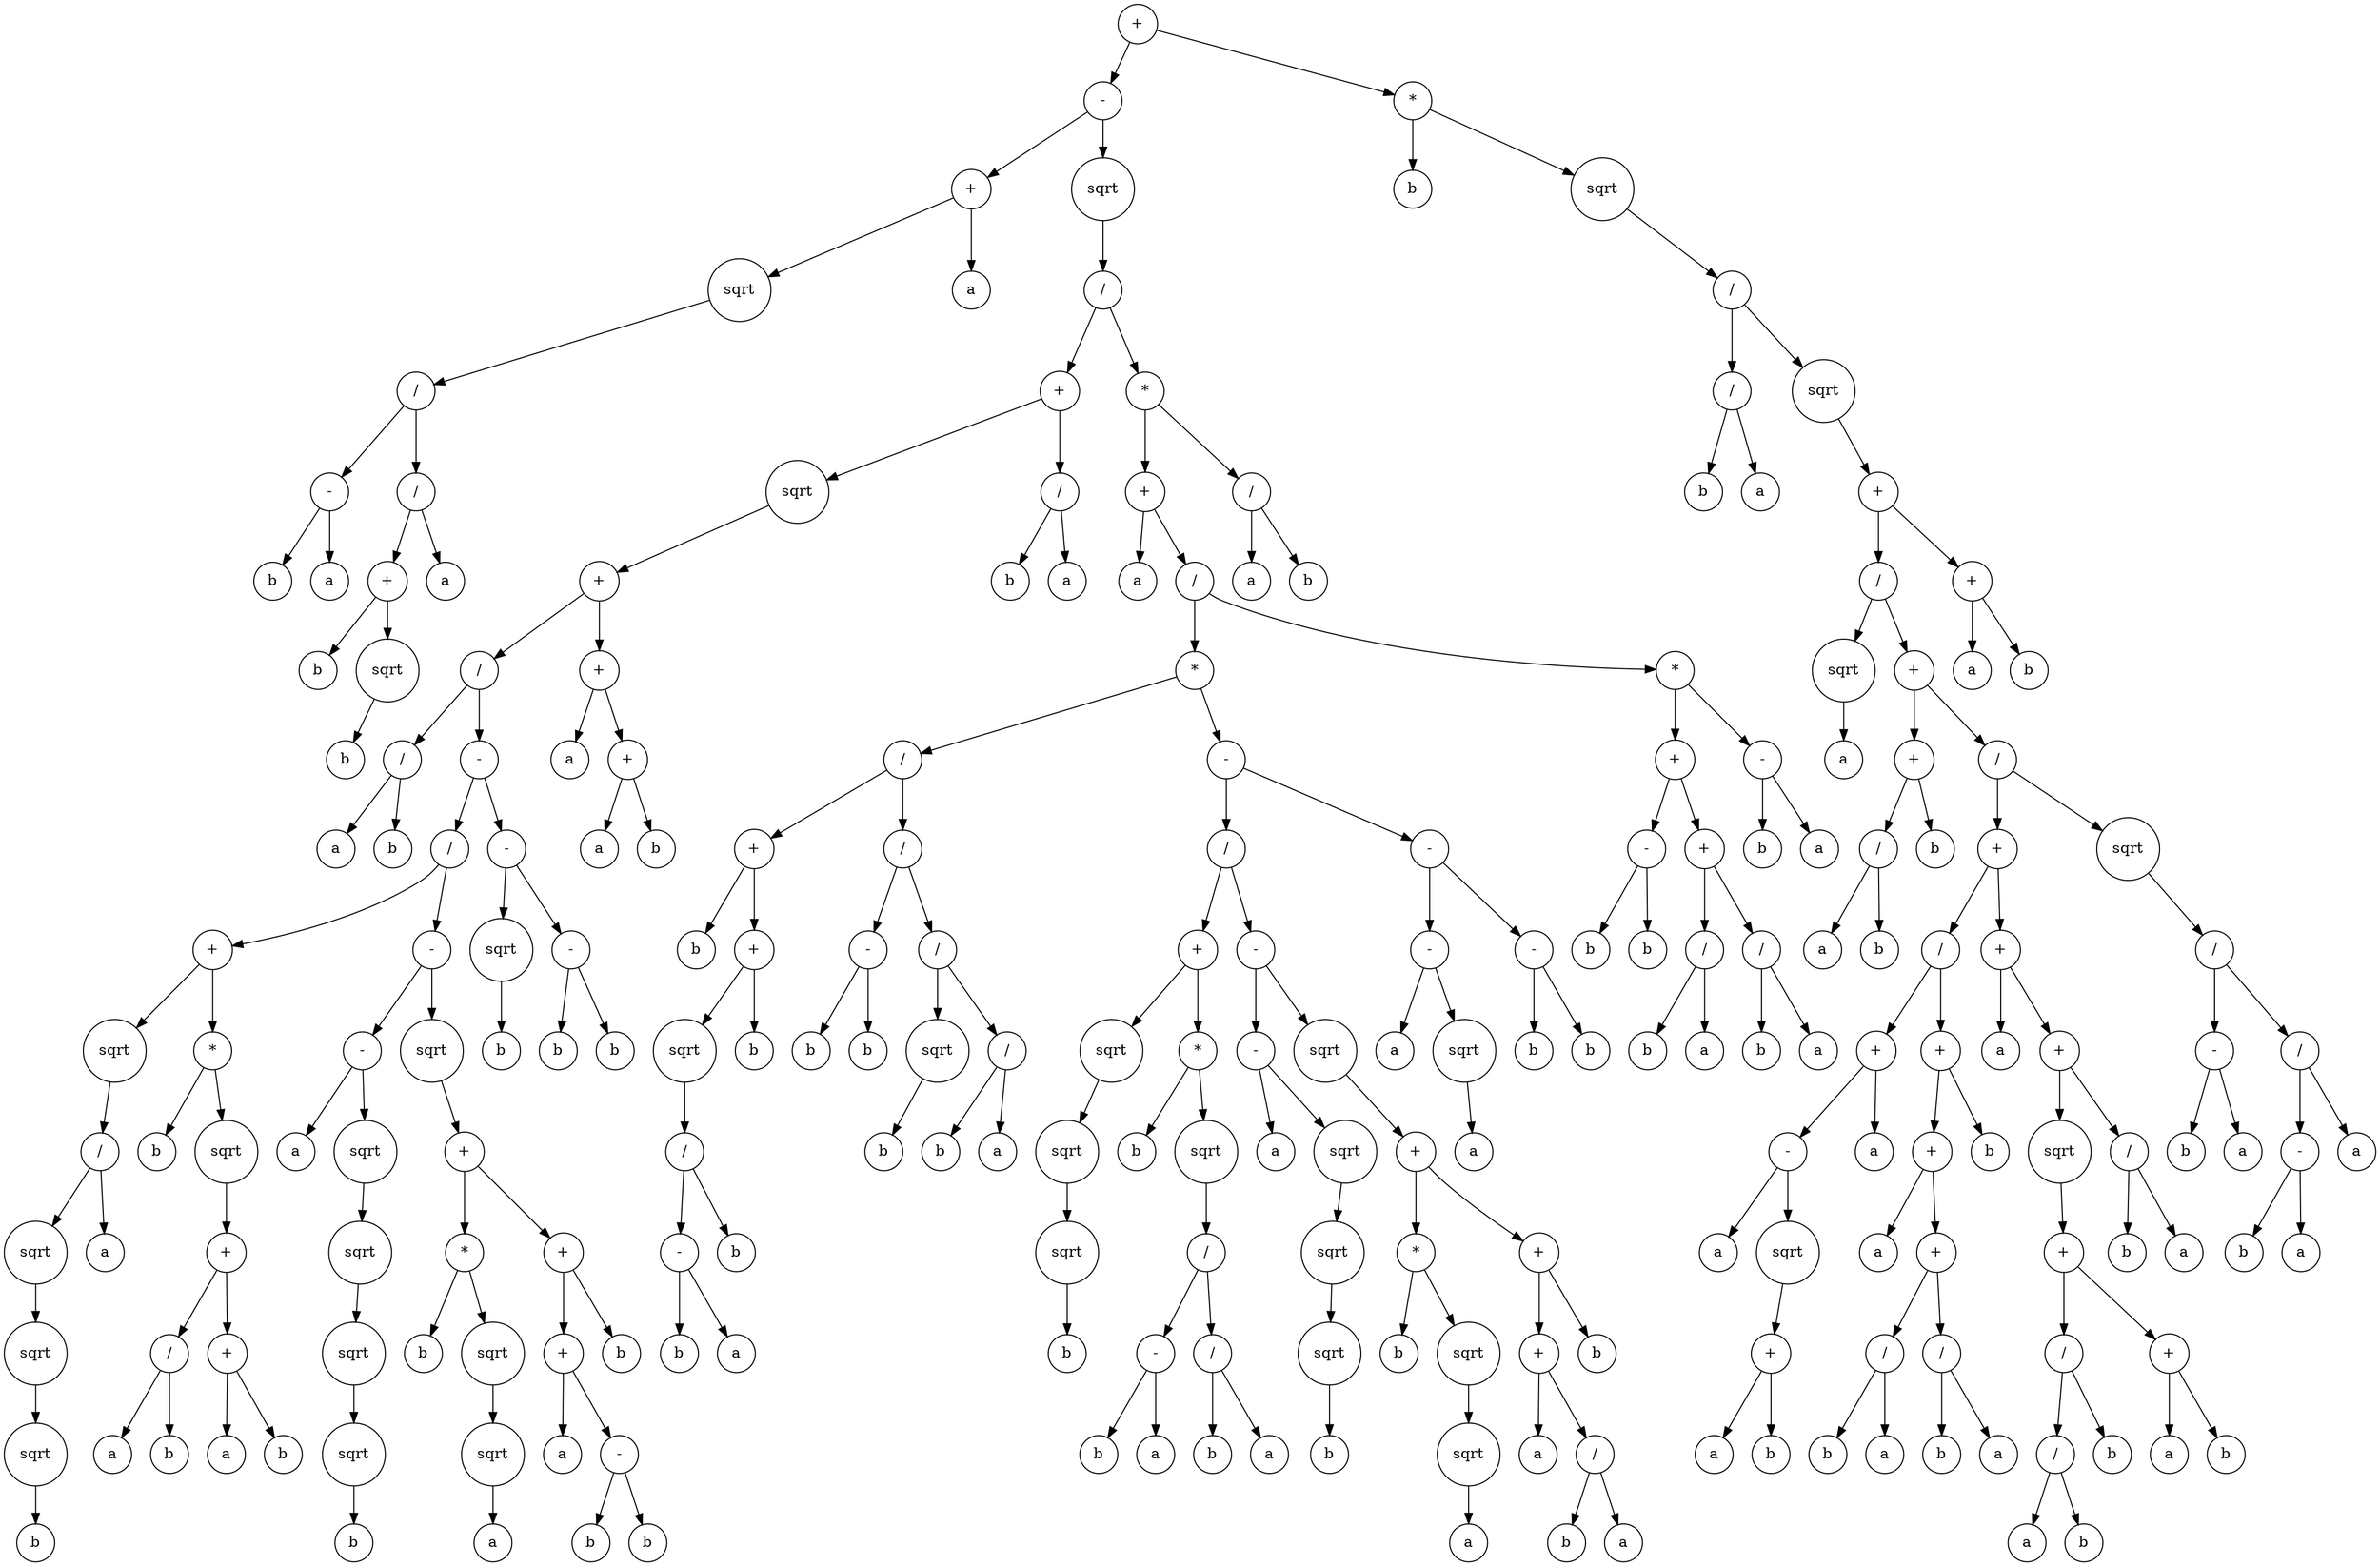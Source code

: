 digraph g {
graph [ordering=out];
node [shape=circle];
n[label = "+"];
n0[label = "-"];
n00[label = "+"];
n000[label = "sqrt"];
n0000[label = "/"];
n00000[label = "-"];
n000000[label = "b"];
n00000 -> n000000;
n000001[label = "a"];
n00000 -> n000001;
n0000 -> n00000;
n00001[label = "/"];
n000010[label = "+"];
n0000100[label = "b"];
n000010 -> n0000100;
n0000101[label = "sqrt"];
n00001010[label = "b"];
n0000101 -> n00001010;
n000010 -> n0000101;
n00001 -> n000010;
n000011[label = "a"];
n00001 -> n000011;
n0000 -> n00001;
n000 -> n0000;
n00 -> n000;
n001[label = "a"];
n00 -> n001;
n0 -> n00;
n01[label = "sqrt"];
n010[label = "/"];
n0100[label = "+"];
n01000[label = "sqrt"];
n010000[label = "+"];
n0100000[label = "/"];
n01000000[label = "/"];
n010000000[label = "a"];
n01000000 -> n010000000;
n010000001[label = "b"];
n01000000 -> n010000001;
n0100000 -> n01000000;
n01000001[label = "-"];
n010000010[label = "/"];
n0100000100[label = "+"];
n01000001000[label = "sqrt"];
n010000010000[label = "/"];
n0100000100000[label = "sqrt"];
n01000001000000[label = "sqrt"];
n010000010000000[label = "sqrt"];
n0100000100000000[label = "b"];
n010000010000000 -> n0100000100000000;
n01000001000000 -> n010000010000000;
n0100000100000 -> n01000001000000;
n010000010000 -> n0100000100000;
n0100000100001[label = "a"];
n010000010000 -> n0100000100001;
n01000001000 -> n010000010000;
n0100000100 -> n01000001000;
n01000001001[label = "*"];
n010000010010[label = "b"];
n01000001001 -> n010000010010;
n010000010011[label = "sqrt"];
n0100000100110[label = "+"];
n01000001001100[label = "/"];
n010000010011000[label = "a"];
n01000001001100 -> n010000010011000;
n010000010011001[label = "b"];
n01000001001100 -> n010000010011001;
n0100000100110 -> n01000001001100;
n01000001001101[label = "+"];
n010000010011010[label = "a"];
n01000001001101 -> n010000010011010;
n010000010011011[label = "b"];
n01000001001101 -> n010000010011011;
n0100000100110 -> n01000001001101;
n010000010011 -> n0100000100110;
n01000001001 -> n010000010011;
n0100000100 -> n01000001001;
n010000010 -> n0100000100;
n0100000101[label = "-"];
n01000001010[label = "-"];
n010000010100[label = "a"];
n01000001010 -> n010000010100;
n010000010101[label = "sqrt"];
n0100000101010[label = "sqrt"];
n01000001010100[label = "sqrt"];
n010000010101000[label = "sqrt"];
n0100000101010000[label = "b"];
n010000010101000 -> n0100000101010000;
n01000001010100 -> n010000010101000;
n0100000101010 -> n01000001010100;
n010000010101 -> n0100000101010;
n01000001010 -> n010000010101;
n0100000101 -> n01000001010;
n01000001011[label = "sqrt"];
n010000010110[label = "+"];
n0100000101100[label = "*"];
n01000001011000[label = "b"];
n0100000101100 -> n01000001011000;
n01000001011001[label = "sqrt"];
n010000010110010[label = "sqrt"];
n0100000101100100[label = "a"];
n010000010110010 -> n0100000101100100;
n01000001011001 -> n010000010110010;
n0100000101100 -> n01000001011001;
n010000010110 -> n0100000101100;
n0100000101101[label = "+"];
n01000001011010[label = "+"];
n010000010110100[label = "a"];
n01000001011010 -> n010000010110100;
n010000010110101[label = "-"];
n0100000101101010[label = "b"];
n010000010110101 -> n0100000101101010;
n0100000101101011[label = "b"];
n010000010110101 -> n0100000101101011;
n01000001011010 -> n010000010110101;
n0100000101101 -> n01000001011010;
n01000001011011[label = "b"];
n0100000101101 -> n01000001011011;
n010000010110 -> n0100000101101;
n01000001011 -> n010000010110;
n0100000101 -> n01000001011;
n010000010 -> n0100000101;
n01000001 -> n010000010;
n010000011[label = "-"];
n0100000110[label = "sqrt"];
n01000001100[label = "b"];
n0100000110 -> n01000001100;
n010000011 -> n0100000110;
n0100000111[label = "-"];
n01000001110[label = "b"];
n0100000111 -> n01000001110;
n01000001111[label = "b"];
n0100000111 -> n01000001111;
n010000011 -> n0100000111;
n01000001 -> n010000011;
n0100000 -> n01000001;
n010000 -> n0100000;
n0100001[label = "+"];
n01000010[label = "a"];
n0100001 -> n01000010;
n01000011[label = "+"];
n010000110[label = "a"];
n01000011 -> n010000110;
n010000111[label = "b"];
n01000011 -> n010000111;
n0100001 -> n01000011;
n010000 -> n0100001;
n01000 -> n010000;
n0100 -> n01000;
n01001[label = "/"];
n010010[label = "b"];
n01001 -> n010010;
n010011[label = "a"];
n01001 -> n010011;
n0100 -> n01001;
n010 -> n0100;
n0101[label = "*"];
n01010[label = "+"];
n010100[label = "a"];
n01010 -> n010100;
n010101[label = "/"];
n0101010[label = "*"];
n01010100[label = "/"];
n010101000[label = "+"];
n0101010000[label = "b"];
n010101000 -> n0101010000;
n0101010001[label = "+"];
n01010100010[label = "sqrt"];
n010101000100[label = "/"];
n0101010001000[label = "-"];
n01010100010000[label = "b"];
n0101010001000 -> n01010100010000;
n01010100010001[label = "a"];
n0101010001000 -> n01010100010001;
n010101000100 -> n0101010001000;
n0101010001001[label = "b"];
n010101000100 -> n0101010001001;
n01010100010 -> n010101000100;
n0101010001 -> n01010100010;
n01010100011[label = "b"];
n0101010001 -> n01010100011;
n010101000 -> n0101010001;
n01010100 -> n010101000;
n010101001[label = "/"];
n0101010010[label = "-"];
n01010100100[label = "b"];
n0101010010 -> n01010100100;
n01010100101[label = "b"];
n0101010010 -> n01010100101;
n010101001 -> n0101010010;
n0101010011[label = "/"];
n01010100110[label = "sqrt"];
n010101001100[label = "b"];
n01010100110 -> n010101001100;
n0101010011 -> n01010100110;
n01010100111[label = "/"];
n010101001110[label = "b"];
n01010100111 -> n010101001110;
n010101001111[label = "a"];
n01010100111 -> n010101001111;
n0101010011 -> n01010100111;
n010101001 -> n0101010011;
n01010100 -> n010101001;
n0101010 -> n01010100;
n01010101[label = "-"];
n010101010[label = "/"];
n0101010100[label = "+"];
n01010101000[label = "sqrt"];
n010101010000[label = "sqrt"];
n0101010100000[label = "sqrt"];
n01010101000000[label = "b"];
n0101010100000 -> n01010101000000;
n010101010000 -> n0101010100000;
n01010101000 -> n010101010000;
n0101010100 -> n01010101000;
n01010101001[label = "*"];
n010101010010[label = "b"];
n01010101001 -> n010101010010;
n010101010011[label = "sqrt"];
n0101010100110[label = "/"];
n01010101001100[label = "-"];
n010101010011000[label = "b"];
n01010101001100 -> n010101010011000;
n010101010011001[label = "a"];
n01010101001100 -> n010101010011001;
n0101010100110 -> n01010101001100;
n01010101001101[label = "/"];
n010101010011010[label = "b"];
n01010101001101 -> n010101010011010;
n010101010011011[label = "a"];
n01010101001101 -> n010101010011011;
n0101010100110 -> n01010101001101;
n010101010011 -> n0101010100110;
n01010101001 -> n010101010011;
n0101010100 -> n01010101001;
n010101010 -> n0101010100;
n0101010101[label = "-"];
n01010101010[label = "-"];
n010101010100[label = "a"];
n01010101010 -> n010101010100;
n010101010101[label = "sqrt"];
n0101010101010[label = "sqrt"];
n01010101010100[label = "sqrt"];
n010101010101000[label = "b"];
n01010101010100 -> n010101010101000;
n0101010101010 -> n01010101010100;
n010101010101 -> n0101010101010;
n01010101010 -> n010101010101;
n0101010101 -> n01010101010;
n01010101011[label = "sqrt"];
n010101010110[label = "+"];
n0101010101100[label = "*"];
n01010101011000[label = "b"];
n0101010101100 -> n01010101011000;
n01010101011001[label = "sqrt"];
n010101010110010[label = "sqrt"];
n0101010101100100[label = "a"];
n010101010110010 -> n0101010101100100;
n01010101011001 -> n010101010110010;
n0101010101100 -> n01010101011001;
n010101010110 -> n0101010101100;
n0101010101101[label = "+"];
n01010101011010[label = "+"];
n010101010110100[label = "a"];
n01010101011010 -> n010101010110100;
n010101010110101[label = "/"];
n0101010101101010[label = "b"];
n010101010110101 -> n0101010101101010;
n0101010101101011[label = "a"];
n010101010110101 -> n0101010101101011;
n01010101011010 -> n010101010110101;
n0101010101101 -> n01010101011010;
n01010101011011[label = "b"];
n0101010101101 -> n01010101011011;
n010101010110 -> n0101010101101;
n01010101011 -> n010101010110;
n0101010101 -> n01010101011;
n010101010 -> n0101010101;
n01010101 -> n010101010;
n010101011[label = "-"];
n0101010110[label = "-"];
n01010101100[label = "a"];
n0101010110 -> n01010101100;
n01010101101[label = "sqrt"];
n010101011010[label = "a"];
n01010101101 -> n010101011010;
n0101010110 -> n01010101101;
n010101011 -> n0101010110;
n0101010111[label = "-"];
n01010101110[label = "b"];
n0101010111 -> n01010101110;
n01010101111[label = "b"];
n0101010111 -> n01010101111;
n010101011 -> n0101010111;
n01010101 -> n010101011;
n0101010 -> n01010101;
n010101 -> n0101010;
n0101011[label = "*"];
n01010110[label = "+"];
n010101100[label = "-"];
n0101011000[label = "b"];
n010101100 -> n0101011000;
n0101011001[label = "b"];
n010101100 -> n0101011001;
n01010110 -> n010101100;
n010101101[label = "+"];
n0101011010[label = "/"];
n01010110100[label = "b"];
n0101011010 -> n01010110100;
n01010110101[label = "a"];
n0101011010 -> n01010110101;
n010101101 -> n0101011010;
n0101011011[label = "/"];
n01010110110[label = "b"];
n0101011011 -> n01010110110;
n01010110111[label = "a"];
n0101011011 -> n01010110111;
n010101101 -> n0101011011;
n01010110 -> n010101101;
n0101011 -> n01010110;
n01010111[label = "-"];
n010101110[label = "b"];
n01010111 -> n010101110;
n010101111[label = "a"];
n01010111 -> n010101111;
n0101011 -> n01010111;
n010101 -> n0101011;
n01010 -> n010101;
n0101 -> n01010;
n01011[label = "/"];
n010110[label = "a"];
n01011 -> n010110;
n010111[label = "b"];
n01011 -> n010111;
n0101 -> n01011;
n010 -> n0101;
n01 -> n010;
n0 -> n01;
n -> n0;
n1[label = "*"];
n10[label = "b"];
n1 -> n10;
n11[label = "sqrt"];
n110[label = "/"];
n1100[label = "/"];
n11000[label = "b"];
n1100 -> n11000;
n11001[label = "a"];
n1100 -> n11001;
n110 -> n1100;
n1101[label = "sqrt"];
n11010[label = "+"];
n110100[label = "/"];
n1101000[label = "sqrt"];
n11010000[label = "a"];
n1101000 -> n11010000;
n110100 -> n1101000;
n1101001[label = "+"];
n11010010[label = "+"];
n110100100[label = "/"];
n1101001000[label = "a"];
n110100100 -> n1101001000;
n1101001001[label = "b"];
n110100100 -> n1101001001;
n11010010 -> n110100100;
n110100101[label = "b"];
n11010010 -> n110100101;
n1101001 -> n11010010;
n11010011[label = "/"];
n110100110[label = "+"];
n1101001100[label = "/"];
n11010011000[label = "+"];
n110100110000[label = "-"];
n1101001100000[label = "a"];
n110100110000 -> n1101001100000;
n1101001100001[label = "sqrt"];
n11010011000010[label = "+"];
n110100110000100[label = "a"];
n11010011000010 -> n110100110000100;
n110100110000101[label = "b"];
n11010011000010 -> n110100110000101;
n1101001100001 -> n11010011000010;
n110100110000 -> n1101001100001;
n11010011000 -> n110100110000;
n110100110001[label = "a"];
n11010011000 -> n110100110001;
n1101001100 -> n11010011000;
n11010011001[label = "+"];
n110100110010[label = "+"];
n1101001100100[label = "a"];
n110100110010 -> n1101001100100;
n1101001100101[label = "+"];
n11010011001010[label = "/"];
n110100110010100[label = "b"];
n11010011001010 -> n110100110010100;
n110100110010101[label = "a"];
n11010011001010 -> n110100110010101;
n1101001100101 -> n11010011001010;
n11010011001011[label = "/"];
n110100110010110[label = "b"];
n11010011001011 -> n110100110010110;
n110100110010111[label = "a"];
n11010011001011 -> n110100110010111;
n1101001100101 -> n11010011001011;
n110100110010 -> n1101001100101;
n11010011001 -> n110100110010;
n110100110011[label = "b"];
n11010011001 -> n110100110011;
n1101001100 -> n11010011001;
n110100110 -> n1101001100;
n1101001101[label = "+"];
n11010011010[label = "a"];
n1101001101 -> n11010011010;
n11010011011[label = "+"];
n110100110110[label = "sqrt"];
n1101001101100[label = "+"];
n11010011011000[label = "/"];
n110100110110000[label = "/"];
n1101001101100000[label = "a"];
n110100110110000 -> n1101001101100000;
n1101001101100001[label = "b"];
n110100110110000 -> n1101001101100001;
n11010011011000 -> n110100110110000;
n110100110110001[label = "b"];
n11010011011000 -> n110100110110001;
n1101001101100 -> n11010011011000;
n11010011011001[label = "+"];
n110100110110010[label = "a"];
n11010011011001 -> n110100110110010;
n110100110110011[label = "b"];
n11010011011001 -> n110100110110011;
n1101001101100 -> n11010011011001;
n110100110110 -> n1101001101100;
n11010011011 -> n110100110110;
n110100110111[label = "/"];
n1101001101110[label = "b"];
n110100110111 -> n1101001101110;
n1101001101111[label = "a"];
n110100110111 -> n1101001101111;
n11010011011 -> n110100110111;
n1101001101 -> n11010011011;
n110100110 -> n1101001101;
n11010011 -> n110100110;
n110100111[label = "sqrt"];
n1101001110[label = "/"];
n11010011100[label = "-"];
n110100111000[label = "b"];
n11010011100 -> n110100111000;
n110100111001[label = "a"];
n11010011100 -> n110100111001;
n1101001110 -> n11010011100;
n11010011101[label = "/"];
n110100111010[label = "-"];
n1101001110100[label = "b"];
n110100111010 -> n1101001110100;
n1101001110101[label = "a"];
n110100111010 -> n1101001110101;
n11010011101 -> n110100111010;
n110100111011[label = "a"];
n11010011101 -> n110100111011;
n1101001110 -> n11010011101;
n110100111 -> n1101001110;
n11010011 -> n110100111;
n1101001 -> n11010011;
n110100 -> n1101001;
n11010 -> n110100;
n110101[label = "+"];
n1101010[label = "a"];
n110101 -> n1101010;
n1101011[label = "b"];
n110101 -> n1101011;
n11010 -> n110101;
n1101 -> n11010;
n110 -> n1101;
n11 -> n110;
n1 -> n11;
n -> n1;
}
